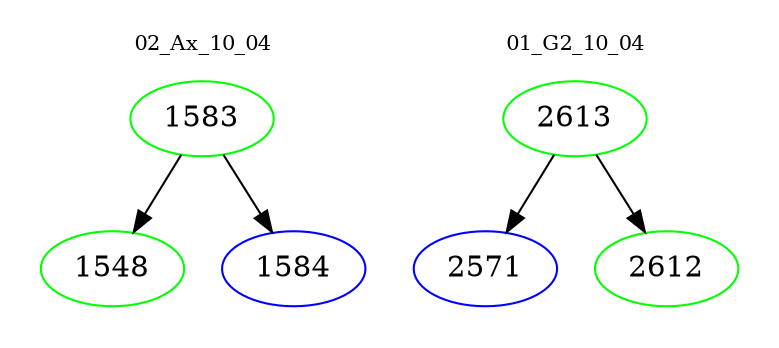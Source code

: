 digraph{
subgraph cluster_0 {
color = white
label = "02_Ax_10_04";
fontsize=10;
T0_1583 [label="1583", color="green"]
T0_1583 -> T0_1548 [color="black"]
T0_1548 [label="1548", color="green"]
T0_1583 -> T0_1584 [color="black"]
T0_1584 [label="1584", color="blue"]
}
subgraph cluster_1 {
color = white
label = "01_G2_10_04";
fontsize=10;
T1_2613 [label="2613", color="green"]
T1_2613 -> T1_2571 [color="black"]
T1_2571 [label="2571", color="blue"]
T1_2613 -> T1_2612 [color="black"]
T1_2612 [label="2612", color="green"]
}
}
